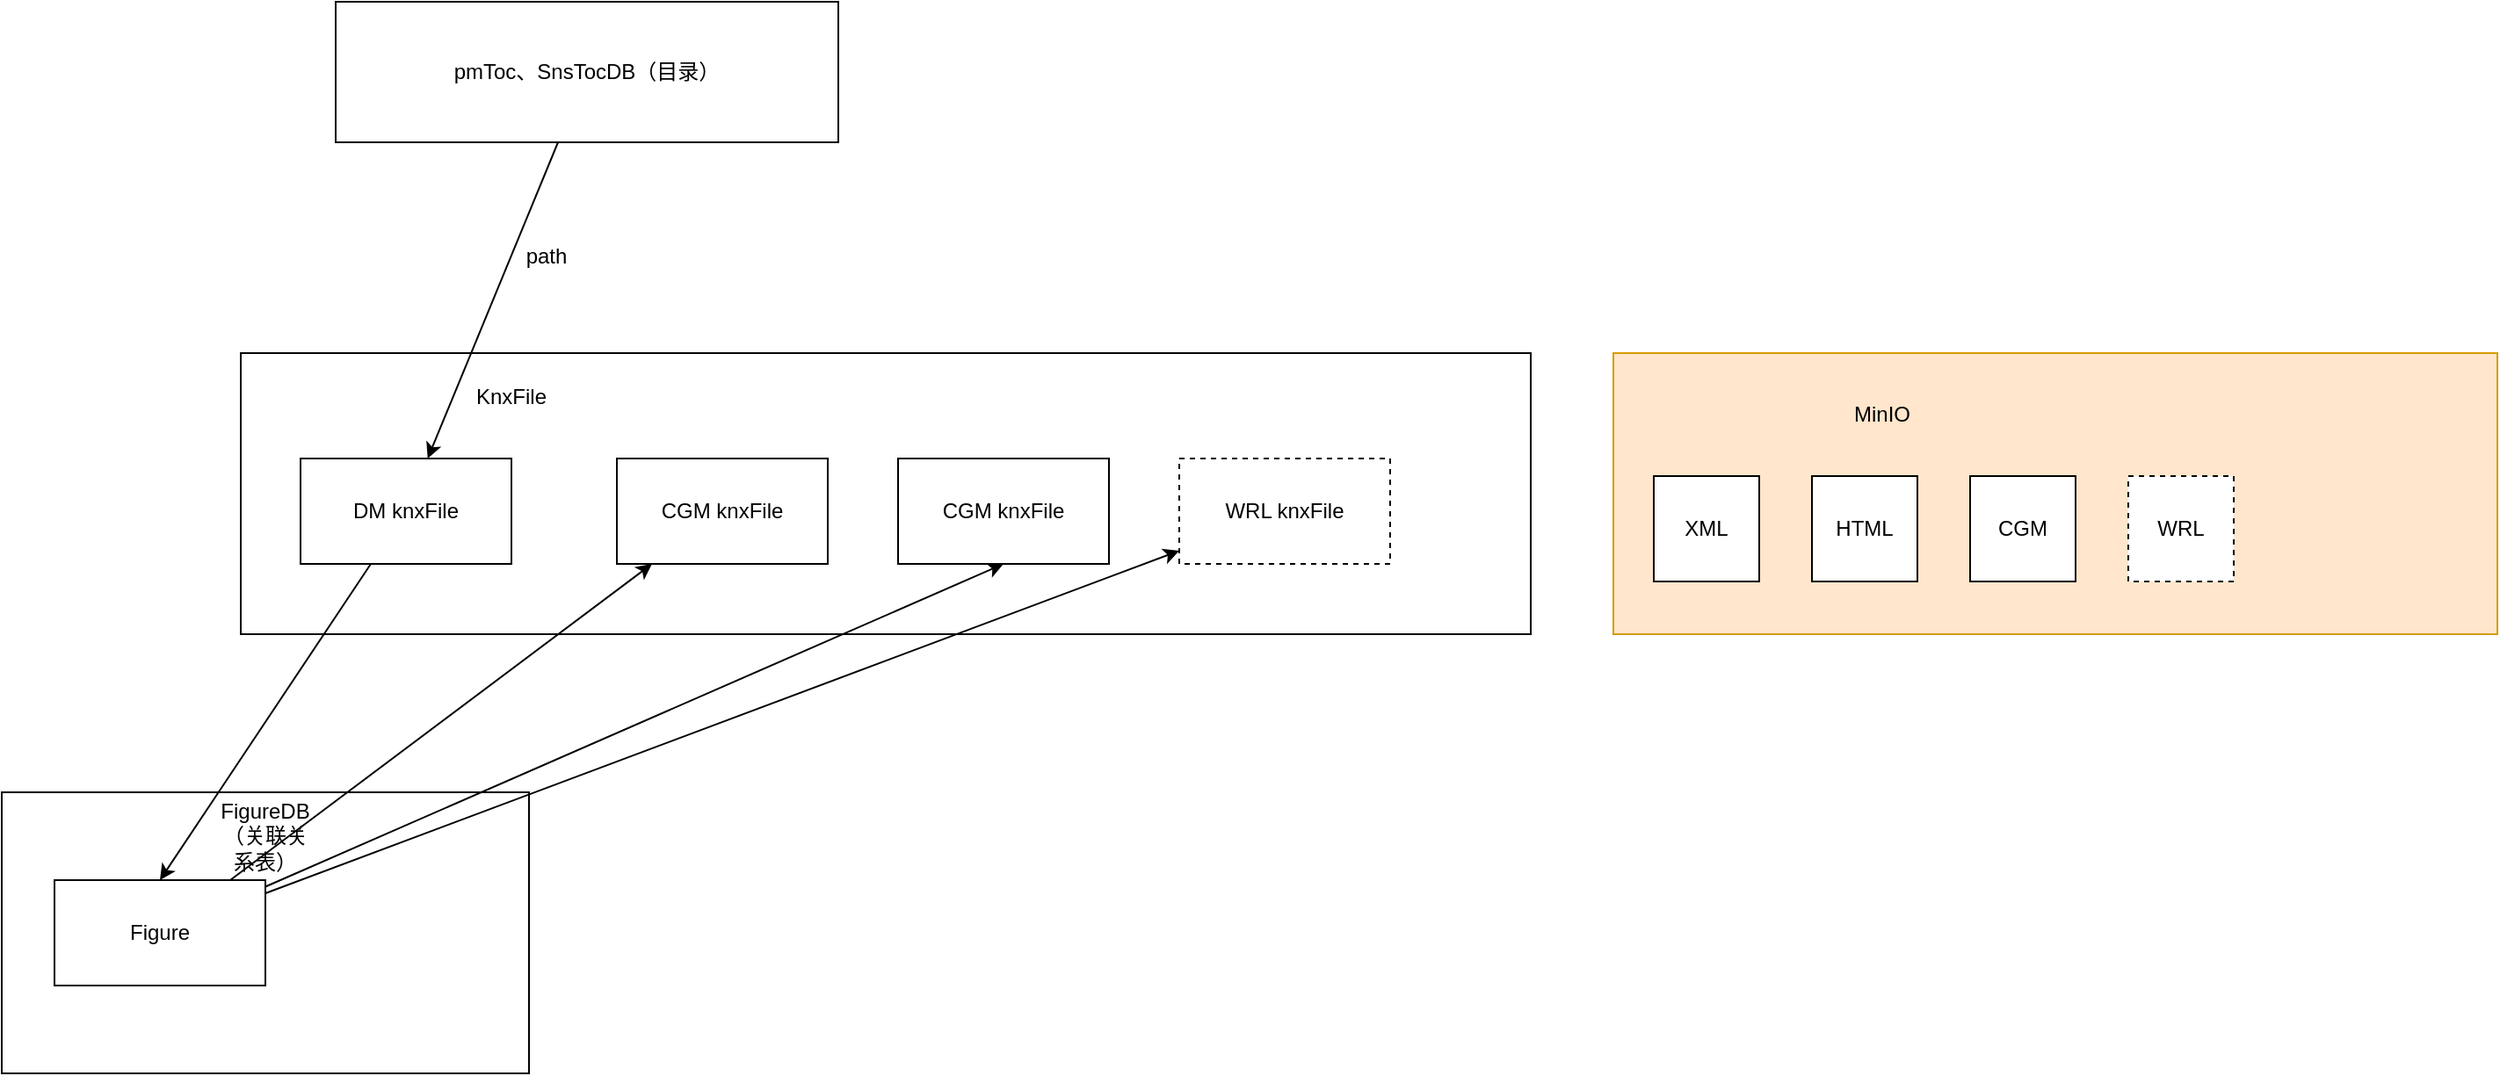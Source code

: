 <mxfile version="20.8.20" type="github">
  <diagram name="第 1 页" id="sl8_exEtyGXDb3x73uYt">
    <mxGraphModel dx="1235" dy="608" grid="1" gridSize="10" guides="1" tooltips="1" connect="1" arrows="1" fold="1" page="1" pageScale="1" pageWidth="827" pageHeight="1169" math="0" shadow="0">
      <root>
        <mxCell id="0" />
        <mxCell id="1" parent="0" />
        <mxCell id="mqRTQ_G7Ar-lY7Ux9v6b-1" value="pmToc、SnsTocDB（目录）" style="rounded=0;whiteSpace=wrap;html=1;" vertex="1" parent="1">
          <mxGeometry x="240" y="130" width="286" height="80" as="geometry" />
        </mxCell>
        <mxCell id="mqRTQ_G7Ar-lY7Ux9v6b-2" value="" style="rounded=0;whiteSpace=wrap;html=1;" vertex="1" parent="1">
          <mxGeometry x="186" y="330" width="734" height="160" as="geometry" />
        </mxCell>
        <mxCell id="mqRTQ_G7Ar-lY7Ux9v6b-3" value="DM&amp;nbsp;knxFile" style="rounded=0;whiteSpace=wrap;html=1;" vertex="1" parent="1">
          <mxGeometry x="220" y="390" width="120" height="60" as="geometry" />
        </mxCell>
        <mxCell id="mqRTQ_G7Ar-lY7Ux9v6b-4" value="KnxFile" style="text;html=1;strokeColor=none;fillColor=none;align=center;verticalAlign=middle;whiteSpace=wrap;rounded=0;" vertex="1" parent="1">
          <mxGeometry x="310" y="340" width="60" height="30" as="geometry" />
        </mxCell>
        <mxCell id="mqRTQ_G7Ar-lY7Ux9v6b-5" style="rounded=0;orthogonalLoop=1;jettySize=auto;html=1;" edge="1" parent="1" source="mqRTQ_G7Ar-lY7Ux9v6b-1" target="mqRTQ_G7Ar-lY7Ux9v6b-3">
          <mxGeometry relative="1" as="geometry" />
        </mxCell>
        <mxCell id="mqRTQ_G7Ar-lY7Ux9v6b-6" value="path" style="text;html=1;strokeColor=none;fillColor=none;align=center;verticalAlign=middle;whiteSpace=wrap;rounded=0;" vertex="1" parent="1">
          <mxGeometry x="330" y="260" width="60" height="30" as="geometry" />
        </mxCell>
        <mxCell id="mqRTQ_G7Ar-lY7Ux9v6b-7" value="CGM knxFile" style="rounded=0;whiteSpace=wrap;html=1;" vertex="1" parent="1">
          <mxGeometry x="400" y="390" width="120" height="60" as="geometry" />
        </mxCell>
        <mxCell id="mqRTQ_G7Ar-lY7Ux9v6b-8" value="WRL knxFile" style="rounded=0;whiteSpace=wrap;html=1;dashed=1;" vertex="1" parent="1">
          <mxGeometry x="720" y="390" width="120" height="60" as="geometry" />
        </mxCell>
        <mxCell id="mqRTQ_G7Ar-lY7Ux9v6b-9" value="" style="rounded=0;whiteSpace=wrap;html=1;" vertex="1" parent="1">
          <mxGeometry x="50" y="580" width="300" height="160" as="geometry" />
        </mxCell>
        <mxCell id="mqRTQ_G7Ar-lY7Ux9v6b-10" value="FigureDB（关联关系表）" style="text;html=1;strokeColor=none;fillColor=none;align=center;verticalAlign=middle;whiteSpace=wrap;rounded=0;" vertex="1" parent="1">
          <mxGeometry x="170" y="590" width="60" height="30" as="geometry" />
        </mxCell>
        <mxCell id="mqRTQ_G7Ar-lY7Ux9v6b-20" style="edgeStyle=none;rounded=0;orthogonalLoop=1;jettySize=auto;html=1;" edge="1" parent="1" source="mqRTQ_G7Ar-lY7Ux9v6b-11" target="mqRTQ_G7Ar-lY7Ux9v6b-7">
          <mxGeometry relative="1" as="geometry" />
        </mxCell>
        <mxCell id="mqRTQ_G7Ar-lY7Ux9v6b-21" style="edgeStyle=none;rounded=0;orthogonalLoop=1;jettySize=auto;html=1;entryX=0.5;entryY=1;entryDx=0;entryDy=0;" edge="1" parent="1" source="mqRTQ_G7Ar-lY7Ux9v6b-11" target="mqRTQ_G7Ar-lY7Ux9v6b-13">
          <mxGeometry relative="1" as="geometry" />
        </mxCell>
        <mxCell id="mqRTQ_G7Ar-lY7Ux9v6b-22" style="edgeStyle=none;rounded=0;orthogonalLoop=1;jettySize=auto;html=1;" edge="1" parent="1" source="mqRTQ_G7Ar-lY7Ux9v6b-11" target="mqRTQ_G7Ar-lY7Ux9v6b-8">
          <mxGeometry relative="1" as="geometry" />
        </mxCell>
        <mxCell id="mqRTQ_G7Ar-lY7Ux9v6b-11" value="Figure" style="rounded=0;whiteSpace=wrap;html=1;" vertex="1" parent="1">
          <mxGeometry x="80" y="630" width="120" height="60" as="geometry" />
        </mxCell>
        <mxCell id="mqRTQ_G7Ar-lY7Ux9v6b-13" value="CGM knxFile" style="rounded=0;whiteSpace=wrap;html=1;" vertex="1" parent="1">
          <mxGeometry x="560" y="390" width="120" height="60" as="geometry" />
        </mxCell>
        <mxCell id="mqRTQ_G7Ar-lY7Ux9v6b-14" value="" style="rounded=0;whiteSpace=wrap;html=1;fillColor=#ffe6cc;strokeColor=#d79b00;" vertex="1" parent="1">
          <mxGeometry x="967" y="330" width="503" height="160" as="geometry" />
        </mxCell>
        <mxCell id="mqRTQ_G7Ar-lY7Ux9v6b-15" value="MinIO" style="text;html=1;strokeColor=none;fillColor=none;align=center;verticalAlign=middle;whiteSpace=wrap;rounded=0;" vertex="1" parent="1">
          <mxGeometry x="1090" y="350" width="60" height="30" as="geometry" />
        </mxCell>
        <mxCell id="mqRTQ_G7Ar-lY7Ux9v6b-16" value="XML" style="rounded=0;whiteSpace=wrap;html=1;" vertex="1" parent="1">
          <mxGeometry x="990" y="400" width="60" height="60" as="geometry" />
        </mxCell>
        <mxCell id="mqRTQ_G7Ar-lY7Ux9v6b-17" value="HTML" style="rounded=0;whiteSpace=wrap;html=1;" vertex="1" parent="1">
          <mxGeometry x="1080" y="400" width="60" height="60" as="geometry" />
        </mxCell>
        <mxCell id="mqRTQ_G7Ar-lY7Ux9v6b-18" value="CGM" style="rounded=0;whiteSpace=wrap;html=1;" vertex="1" parent="1">
          <mxGeometry x="1170" y="400" width="60" height="60" as="geometry" />
        </mxCell>
        <mxCell id="mqRTQ_G7Ar-lY7Ux9v6b-19" value="WRL" style="rounded=0;whiteSpace=wrap;html=1;dashed=1;" vertex="1" parent="1">
          <mxGeometry x="1260" y="400" width="60" height="60" as="geometry" />
        </mxCell>
        <mxCell id="mqRTQ_G7Ar-lY7Ux9v6b-12" style="edgeStyle=none;rounded=0;orthogonalLoop=1;jettySize=auto;html=1;entryX=0.5;entryY=0;entryDx=0;entryDy=0;" edge="1" parent="1" source="mqRTQ_G7Ar-lY7Ux9v6b-3" target="mqRTQ_G7Ar-lY7Ux9v6b-11">
          <mxGeometry relative="1" as="geometry" />
        </mxCell>
      </root>
    </mxGraphModel>
  </diagram>
</mxfile>
